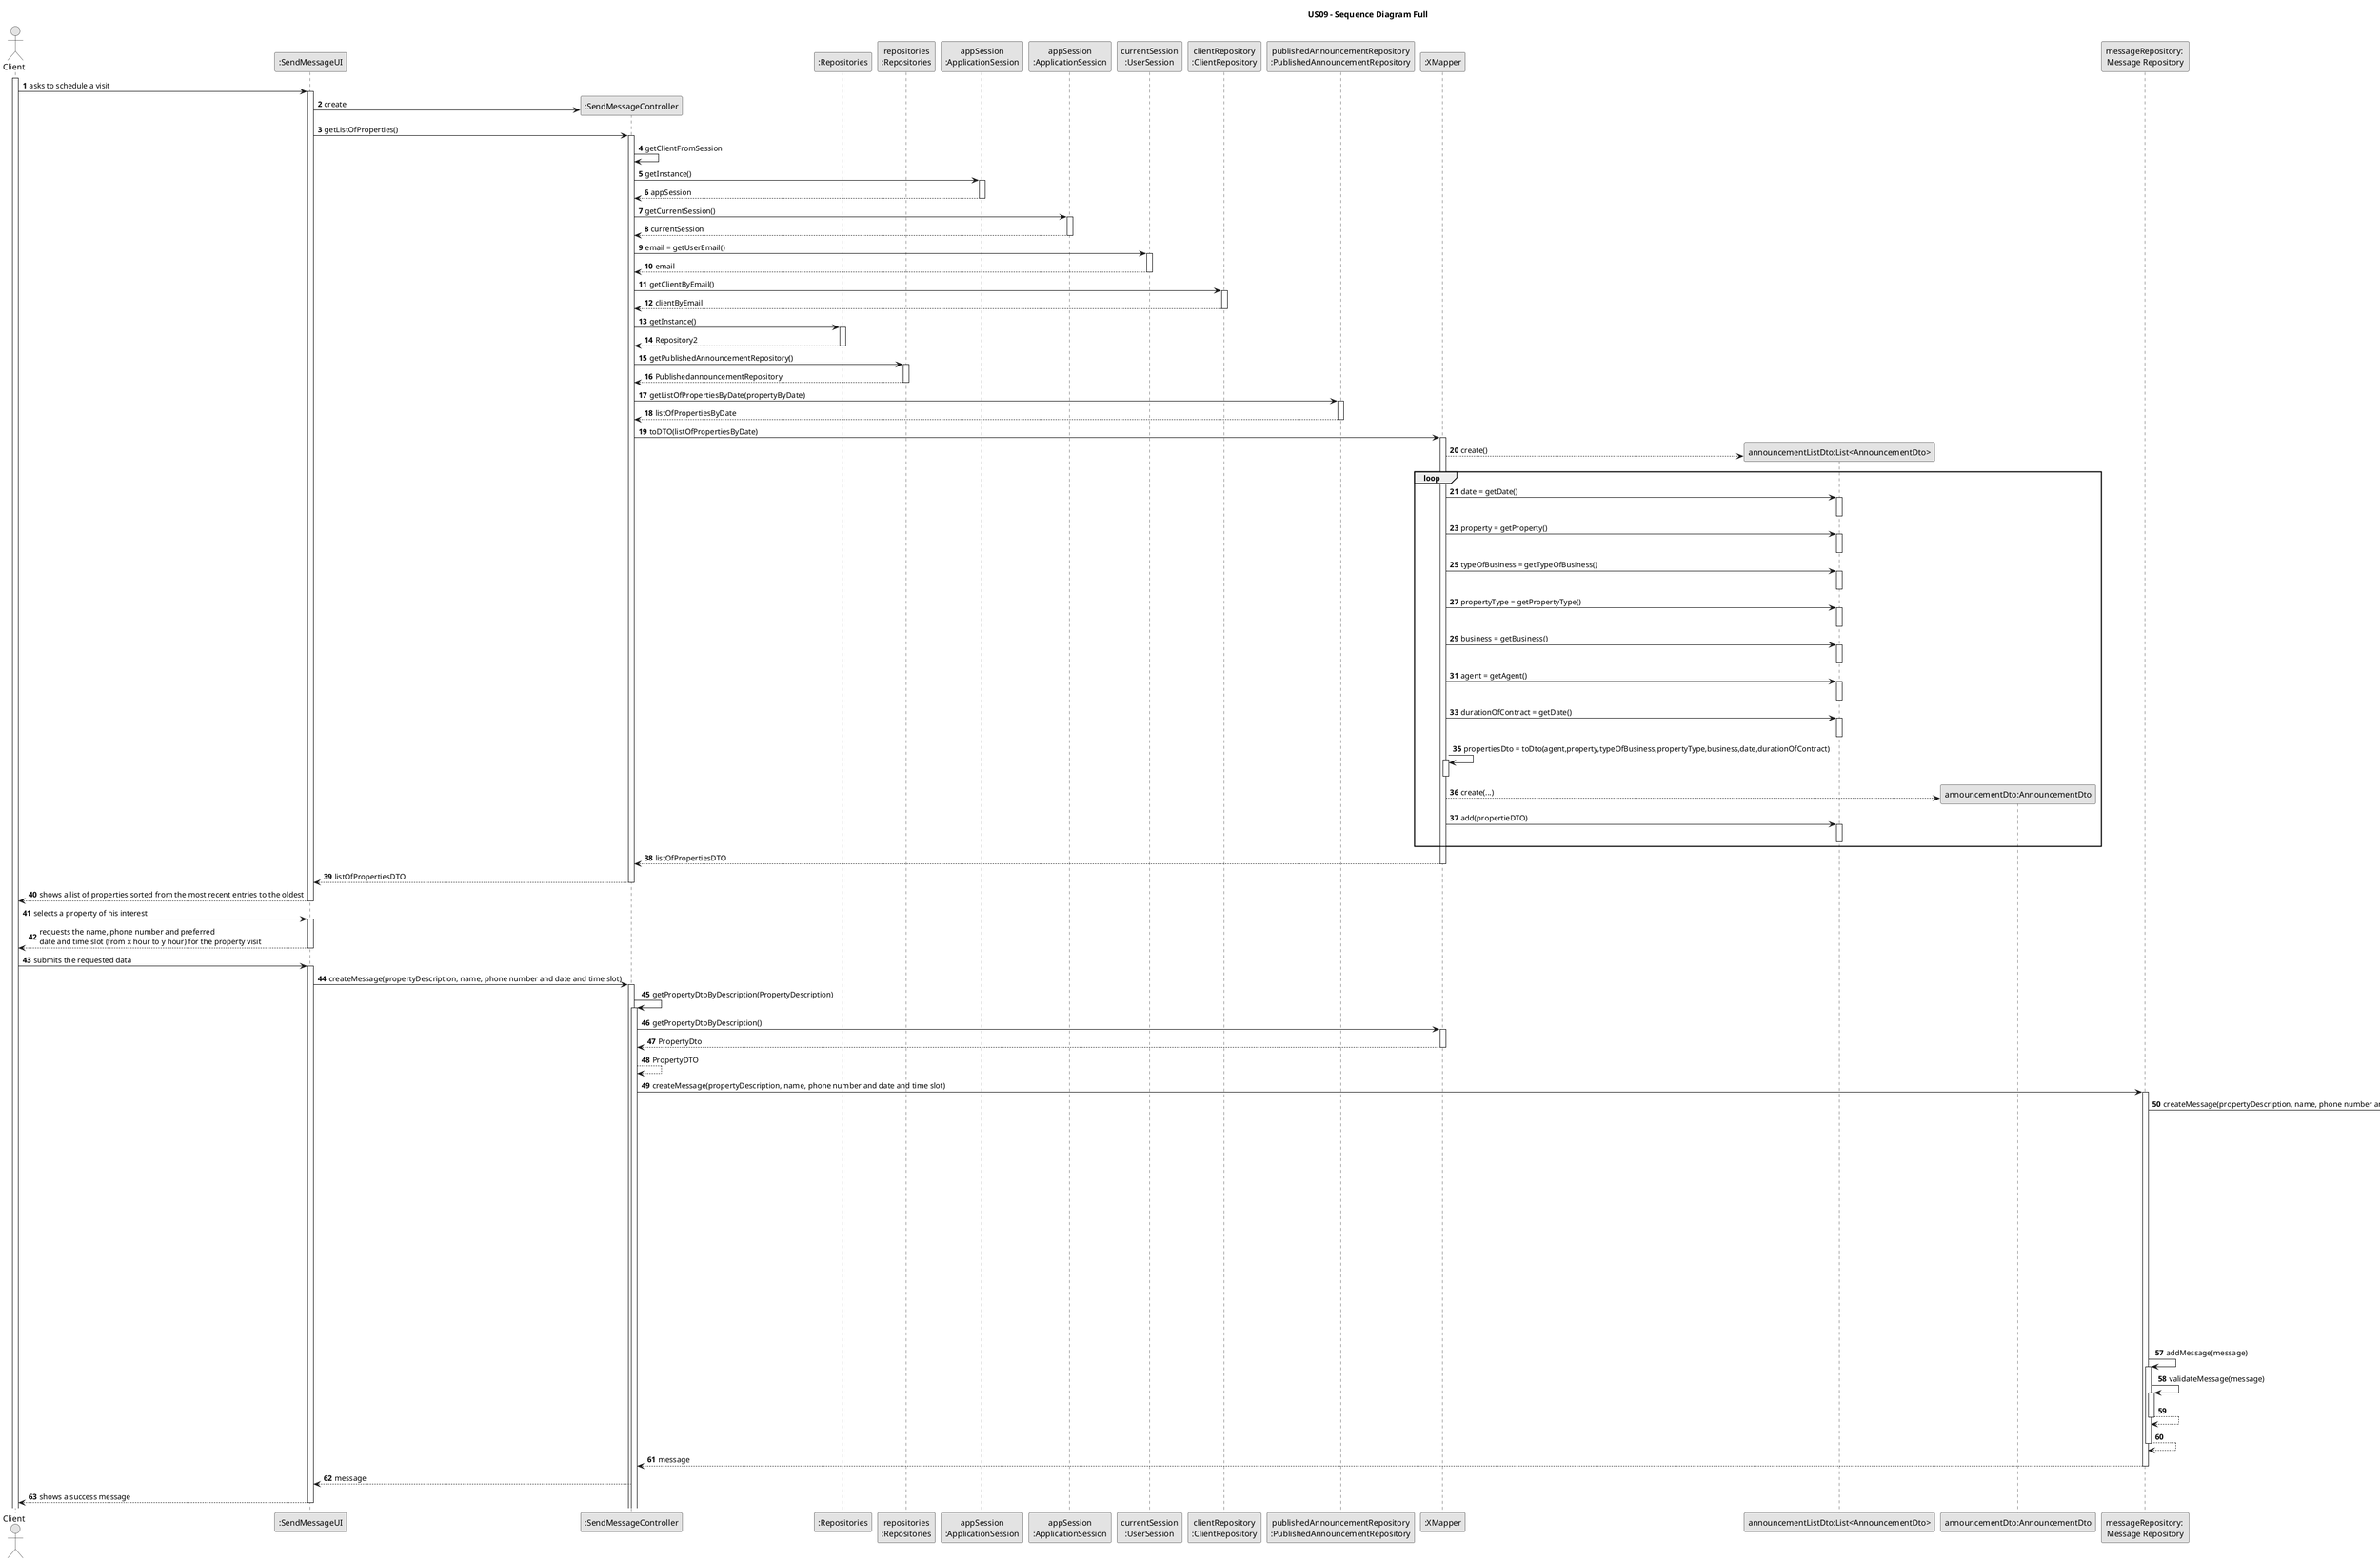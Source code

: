 @startuml
skinparam monochrome true
skinparam packageStyle rectangle
skinparam shadowing false

title US09 - Sequence Diagram Full

autonumber

'hide footbox
actor "Client" as Client
participant ":SendMessageUI" as UI
participant ":SendMessageController" as CTRL
participant ":Repositories" as Repository
participant "repositories\n:Repositories" as Repository2
participant "appSession\n:ApplicationSession" as app
participant "appSession\n:ApplicationSession" as App
participant "currentSession\n:UserSession" as User
participant "clientRepository\n:ClientRepository" as ClientRepository
participant "publishedAnnouncementRepository\n:PublishedAnnouncementRepository" as publish
participant ":XMapper" as XMapper
participant "announcementListDto:List<AnnouncementDto>" as ListPublishAnnouncements
participant "announcementDto:AnnouncementDto" as AnnouncementDto
participant "messageRepository: \nMessage Repository" as messageRepository
participant "message:\nMessage" as message


autonumber

        activate Client

    Client -> UI: asks to schedule a visit
        activate UI

        UI -> CTRL** : create

        UI -> CTRL : getListOfProperties()
            activate CTRL

            CTRL -> CTRL: getClientFromSession

            CTRL -> app: getInstance()
            activate app

            app --> CTRL:appSession
            deactivate app

            CTRL -> App :getCurrentSession()
            activate App

            App --> CTRL:currentSession
            deactivate App

            CTRL -> User :email = getUserEmail()
            activate User

            User --> CTRL:email
            deactivate User

            CTRL ->ClientRepository:getClientByEmail()
            activate ClientRepository

            ClientRepository --> CTRL:clientByEmail
            deactivate ClientRepository



            CTRL -> Repository: getInstance()
            activate Repository

            Repository --> CTRL: Repository2
            deactivate Repository

            CTRL -> Repository2: getPublishedAnnouncementRepository()
            activate Repository2

            Repository2 --> CTRL:PublishedannouncementRepository
            deactivate Repository2

            CTRL -> publish:getListOfPropertiesByDate(propertyByDate)
            activate publish

            publish --> CTRL:listOfPropertiesByDate
            deactivate publish

            CTRL -> XMapper: toDTO(listOfPropertiesByDate)
            activate XMapper

            XMapper --> ListPublishAnnouncements**: create()

            loop


            XMapper -> ListPublishAnnouncements: date = getDate()
                        activate ListPublishAnnouncements

            XMapper -[hidden]> ListPublishAnnouncements
            deactivate ListPublishAnnouncements

            XMapper -> ListPublishAnnouncements: property = getProperty()
            activate ListPublishAnnouncements

            XMapper -[hidden]> ListPublishAnnouncements
            deactivate ListPublishAnnouncements

            XMapper -> ListPublishAnnouncements: typeOfBusiness = getTypeOfBusiness()
            activate ListPublishAnnouncements

            XMapper -[hidden]> ListPublishAnnouncements
            deactivate ListPublishAnnouncements

            XMapper -> ListPublishAnnouncements: propertyType = getPropertyType()
            activate ListPublishAnnouncements

            XMapper -[hidden]> ListPublishAnnouncements
            deactivate ListPublishAnnouncements

            XMapper -> ListPublishAnnouncements: business = getBusiness()
            activate ListPublishAnnouncements

            XMapper -[hidden]> ListPublishAnnouncements
            deactivate ListPublishAnnouncements

            XMapper -> ListPublishAnnouncements :agent = getAgent()
            activate ListPublishAnnouncements

            XMapper -[hidden]> ListPublishAnnouncements
            deactivate ListPublishAnnouncements

            XMapper -> ListPublishAnnouncements: durationOfContract = getDate()
            activate ListPublishAnnouncements

            XMapper -[hidden]> ListPublishAnnouncements
            deactivate ListPublishAnnouncements

            XMapper -> XMapper : propertiesDto = toDto(agent,property,typeOfBusiness,propertyType,business,date,durationOfContract)
            activate XMapper

            deactivate XMapper

            XMapper --> AnnouncementDto**: create(...)

            XMapper -> ListPublishAnnouncements: add(propertieDTO)
            activate ListPublishAnnouncements

            deactivate ListPublishAnnouncements
            end

            XMapper --> CTRL: listOfPropertiesDTO
            deactivate XMapper
            CTRL --> UI:listOfPropertiesDTO
            deactivate CTRL

                 UI --> Client : shows a list of properties sorted from the most recent entries to the oldest
                    deactivate UI

              Client -> UI: selects a property of his interest
                    activate UI

               UI --> Client: requests the name, phone number and preferred \ndate and time slot (from x hour to y hour) for the property visit
                    deactivate UI

               Client -> UI: submits the requested data
                       activate UI

               UI -> CTRL:createMessage(propertyDescription, name, phone number and date and time slot)
               activate CTRL

               CTRL -> CTRL:getPropertyDtoByDescription(PropertyDescription)
               activate CTRL


               CTRL -> XMapper :getPropertyDtoByDescription()
               activate XMapper

               XMapper --> CTRL:PropertyDto
               deactivate XMapper

               CTRL--> CTRL:PropertyDTO

               CTRL -> messageRepository:createMessage(propertyDescription, name, phone number and date and time slot)
               activate messageRepository

               messageRepository -> message** : createMessage(propertyDescription, name, phone number and date and time slot)
               activate message
               message -> publishAnouncementDTO:date = getDate()
               activate publishAnouncementDTO
               deactivate publishAnouncementDTO
               message -> publishAnouncementDTO:typeOfBusiness = getTypeOfBusiness()
               activate publishAnouncementDTO
               deactivate publishAnouncementDTO
               message -> publishAnouncementDTO:property = getProperty()
               activate publishAnouncementDTO
               deactivate publishAnouncementDTO
               message -> publishAnouncementDTO:propertyType = getPropertyType()
               activate publishAnouncementDTO
               deactivate publishAnouncementDTO
               message -> publishAnouncementDTO:business = getBusiness()
               activate publishAnouncementDTO
               deactivate publishAnouncementDTO
               message -> publishAnouncementDTO:durationOfContract = getDurationOfContract()
               activate publishAnouncementDTO
               deactivate publishAnouncementDTO

               deactivate message
                            messageRepository -> messageRepository : addMessage(message)
                            activate messageRepository

                            messageRepository -> messageRepository : validateMessage(message)
                             activate messageRepository
                              messageRepository --> messageRepository
                              deactivate messageRepository
                               messageRepository--> messageRepository
                               deactivate messageRepository


               messageRepository --> CTRL:message
               deactivate messageRepository

               CTRL --> UI:message


                       UI --> Client : shows a success message
                   deactivate UI

@enduml
